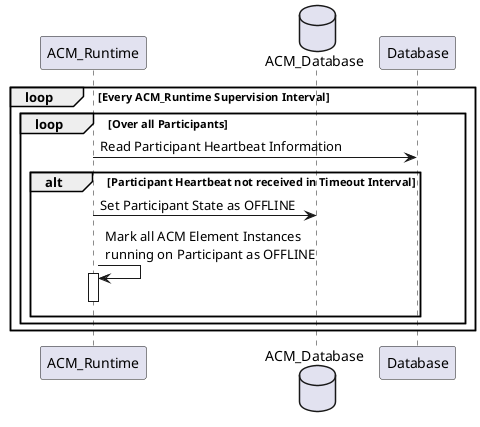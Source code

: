 @startuml

participant ACM_Runtime
database ACM_Database

loop Every ACM_Runtime Supervision Interval
  loop Over all Participants
    ACM_Runtime -> Database: Read Participant Heartbeat Information
    alt Participant Heartbeat not received in Timeout Interval
      ACM_Runtime -> ACM_Database: Set Participant State as OFFLINE
      ACM_Runtime -> ACM_Runtime: Mark all ACM Element Instances\nrunning on Participant as OFFLINE
      activate ACM_Runtime
      deactivate ACM_Runtime
    end
  end
end

@enduml

